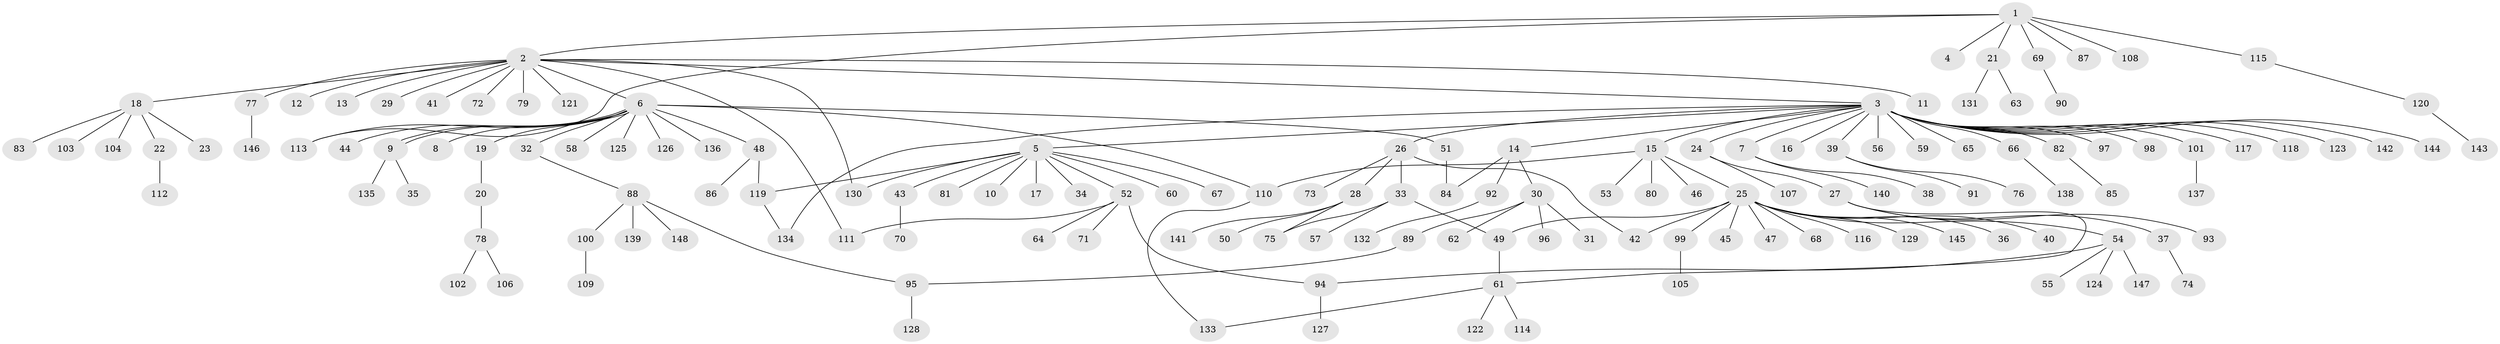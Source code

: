 // Generated by graph-tools (version 1.1) at 2025/14/03/09/25 04:14:22]
// undirected, 148 vertices, 162 edges
graph export_dot {
graph [start="1"]
  node [color=gray90,style=filled];
  1;
  2;
  3;
  4;
  5;
  6;
  7;
  8;
  9;
  10;
  11;
  12;
  13;
  14;
  15;
  16;
  17;
  18;
  19;
  20;
  21;
  22;
  23;
  24;
  25;
  26;
  27;
  28;
  29;
  30;
  31;
  32;
  33;
  34;
  35;
  36;
  37;
  38;
  39;
  40;
  41;
  42;
  43;
  44;
  45;
  46;
  47;
  48;
  49;
  50;
  51;
  52;
  53;
  54;
  55;
  56;
  57;
  58;
  59;
  60;
  61;
  62;
  63;
  64;
  65;
  66;
  67;
  68;
  69;
  70;
  71;
  72;
  73;
  74;
  75;
  76;
  77;
  78;
  79;
  80;
  81;
  82;
  83;
  84;
  85;
  86;
  87;
  88;
  89;
  90;
  91;
  92;
  93;
  94;
  95;
  96;
  97;
  98;
  99;
  100;
  101;
  102;
  103;
  104;
  105;
  106;
  107;
  108;
  109;
  110;
  111;
  112;
  113;
  114;
  115;
  116;
  117;
  118;
  119;
  120;
  121;
  122;
  123;
  124;
  125;
  126;
  127;
  128;
  129;
  130;
  131;
  132;
  133;
  134;
  135;
  136;
  137;
  138;
  139;
  140;
  141;
  142;
  143;
  144;
  145;
  146;
  147;
  148;
  1 -- 2;
  1 -- 4;
  1 -- 21;
  1 -- 69;
  1 -- 87;
  1 -- 108;
  1 -- 113;
  1 -- 115;
  2 -- 3;
  2 -- 6;
  2 -- 11;
  2 -- 12;
  2 -- 13;
  2 -- 18;
  2 -- 29;
  2 -- 41;
  2 -- 72;
  2 -- 77;
  2 -- 79;
  2 -- 111;
  2 -- 121;
  2 -- 130;
  3 -- 5;
  3 -- 7;
  3 -- 14;
  3 -- 15;
  3 -- 16;
  3 -- 24;
  3 -- 26;
  3 -- 39;
  3 -- 56;
  3 -- 59;
  3 -- 65;
  3 -- 66;
  3 -- 82;
  3 -- 97;
  3 -- 98;
  3 -- 101;
  3 -- 117;
  3 -- 118;
  3 -- 123;
  3 -- 134;
  3 -- 142;
  3 -- 144;
  5 -- 10;
  5 -- 17;
  5 -- 34;
  5 -- 43;
  5 -- 52;
  5 -- 60;
  5 -- 67;
  5 -- 81;
  5 -- 119;
  5 -- 130;
  6 -- 8;
  6 -- 9;
  6 -- 9;
  6 -- 19;
  6 -- 32;
  6 -- 44;
  6 -- 48;
  6 -- 51;
  6 -- 58;
  6 -- 110;
  6 -- 113;
  6 -- 125;
  6 -- 126;
  6 -- 136;
  7 -- 38;
  7 -- 140;
  9 -- 35;
  9 -- 135;
  14 -- 30;
  14 -- 84;
  14 -- 92;
  15 -- 25;
  15 -- 46;
  15 -- 53;
  15 -- 80;
  15 -- 110;
  18 -- 22;
  18 -- 23;
  18 -- 83;
  18 -- 103;
  18 -- 104;
  19 -- 20;
  20 -- 78;
  21 -- 63;
  21 -- 131;
  22 -- 112;
  24 -- 27;
  24 -- 107;
  25 -- 36;
  25 -- 40;
  25 -- 42;
  25 -- 45;
  25 -- 47;
  25 -- 49;
  25 -- 54;
  25 -- 68;
  25 -- 99;
  25 -- 116;
  25 -- 129;
  25 -- 145;
  26 -- 28;
  26 -- 33;
  26 -- 42;
  26 -- 73;
  27 -- 37;
  27 -- 61;
  27 -- 93;
  28 -- 50;
  28 -- 75;
  28 -- 141;
  30 -- 31;
  30 -- 62;
  30 -- 89;
  30 -- 96;
  32 -- 88;
  33 -- 49;
  33 -- 57;
  33 -- 75;
  37 -- 74;
  39 -- 76;
  39 -- 91;
  43 -- 70;
  48 -- 86;
  48 -- 119;
  49 -- 61;
  51 -- 84;
  52 -- 64;
  52 -- 71;
  52 -- 94;
  52 -- 111;
  54 -- 55;
  54 -- 94;
  54 -- 124;
  54 -- 147;
  61 -- 114;
  61 -- 122;
  61 -- 133;
  66 -- 138;
  69 -- 90;
  77 -- 146;
  78 -- 102;
  78 -- 106;
  82 -- 85;
  88 -- 95;
  88 -- 100;
  88 -- 139;
  88 -- 148;
  89 -- 95;
  92 -- 132;
  94 -- 127;
  95 -- 128;
  99 -- 105;
  100 -- 109;
  101 -- 137;
  110 -- 133;
  115 -- 120;
  119 -- 134;
  120 -- 143;
}
